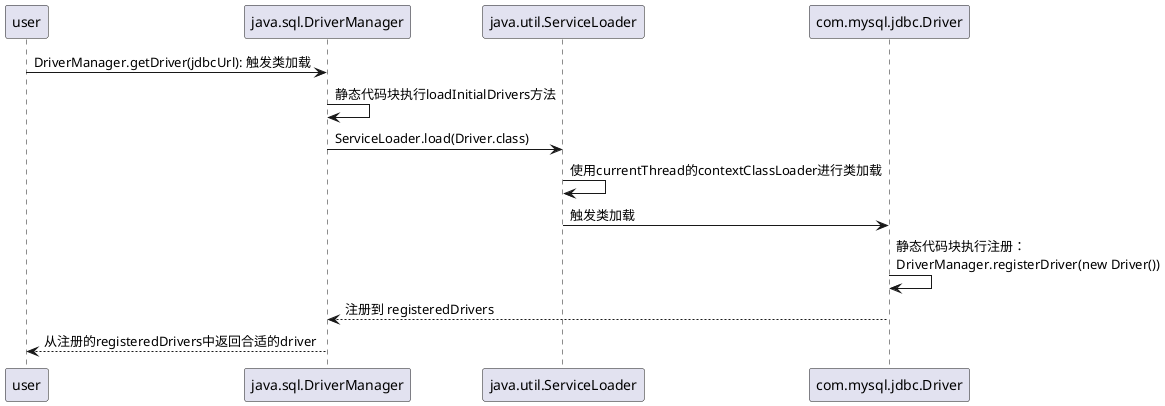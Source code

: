 @startuml
user -> "java.sql.DriverManager": DriverManager.getDriver(jdbcUrl): 触发类加载
"java.sql.DriverManager" -> "java.sql.DriverManager": 静态代码块执行loadInitialDrivers方法
"java.sql.DriverManager" -> java.util.ServiceLoader: ServiceLoader.load(Driver.class)
java.util.ServiceLoader -> java.util.ServiceLoader: 使用currentThread的contextClassLoader进行类加载

"java.util.ServiceLoader" -> "com.mysql.jdbc.Driver":触发类加载
"com.mysql.jdbc.Driver" -> "com.mysql.jdbc.Driver": 静态代码块执行注册：\nDriverManager.registerDriver(new Driver())
"com.mysql.jdbc.Driver" --> "java.sql.DriverManager": 注册到 registeredDrivers
"java.sql.DriverManager" --> user: 从注册的registeredDrivers中返回合适的driver
@enduml